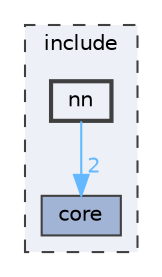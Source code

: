 digraph "include/nn"
{
 // LATEX_PDF_SIZE
  bgcolor="transparent";
  edge [fontname=Helvetica,fontsize=10,labelfontname=Helvetica,labelfontsize=10];
  node [fontname=Helvetica,fontsize=10,shape=box,height=0.2,width=0.4];
  compound=true
  subgraph clusterdir_d44c64559bbebec7f509842c48db8b23 {
    graph [ bgcolor="#edf0f7", pencolor="grey25", label="include", fontname=Helvetica,fontsize=10 style="filled,dashed", URL="dir_d44c64559bbebec7f509842c48db8b23.html",tooltip=""]
  dir_3d69f64eaf81436fe2b22361382717e5 [label="core", fillcolor="#a2b4d6", color="grey25", style="filled", URL="dir_3d69f64eaf81436fe2b22361382717e5.html",tooltip=""];
  dir_21654543a2358a4ff233772f5085c61f [label="nn", fillcolor="#edf0f7", color="grey25", style="filled,bold", URL="dir_21654543a2358a4ff233772f5085c61f.html",tooltip=""];
  }
  dir_21654543a2358a4ff233772f5085c61f->dir_3d69f64eaf81436fe2b22361382717e5 [headlabel="2", labeldistance=1.5 headhref="dir_000003_000001.html" href="dir_000003_000001.html" color="steelblue1" fontcolor="steelblue1"];
}
